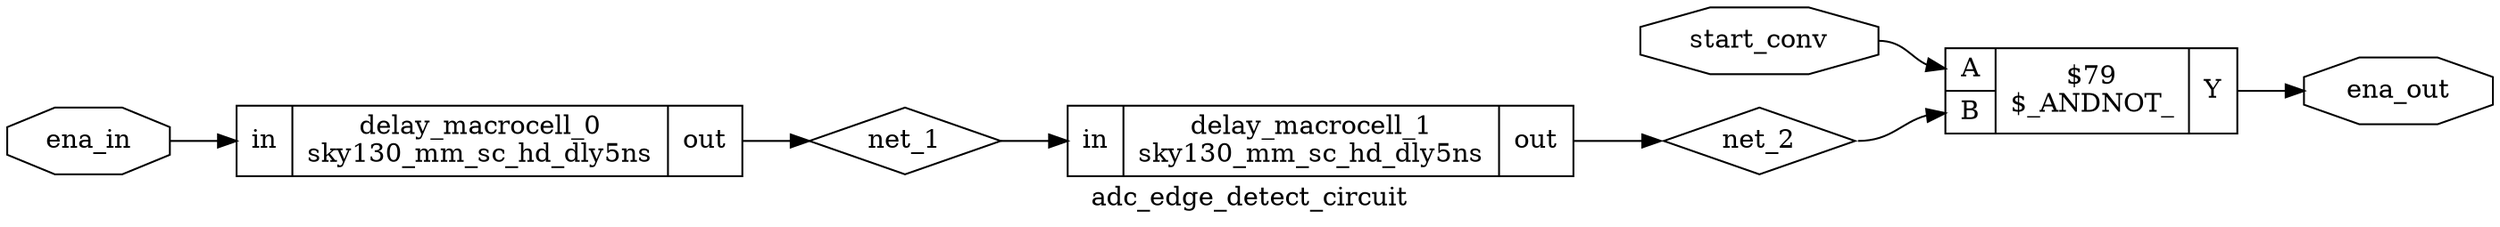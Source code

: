 digraph "adc_edge_detect_circuit" {
label="adc_edge_detect_circuit";
rankdir="LR";
remincross=true;
n1 [ shape=octagon, label="ena_in", color="black", fontcolor="black" ];
n2 [ shape=octagon, label="ena_out", color="black", fontcolor="black" ];
n3 [ shape=diamond, label="net_1", color="black", fontcolor="black" ];
n4 [ shape=diamond, label="net_2", color="black", fontcolor="black" ];
n5 [ shape=octagon, label="start_conv", color="black", fontcolor="black" ];
c9 [ shape=record, label="{{<p6> A|<p7> B}|$79\n$_ANDNOT_|{<p8> Y}}" ];
c12 [ shape=record, label="{{<p10> in}|delay_macrocell_0\nsky130_mm_sc_hd_dly5ns|{<p11> out}}" ];
c13 [ shape=record, label="{{<p10> in}|delay_macrocell_1\nsky130_mm_sc_hd_dly5ns|{<p11> out}}" ];
n1:e -> c12:p10:w [color="black", label=""];
c9:p8:e -> n2:w [color="black", label=""];
c12:p11:e -> n3:w [color="black", label=""];
n3:e -> c13:p10:w [color="black", label=""];
c13:p11:e -> n4:w [color="black", label=""];
n4:e -> c9:p7:w [color="black", label=""];
n5:e -> c9:p6:w [color="black", label=""];
}
